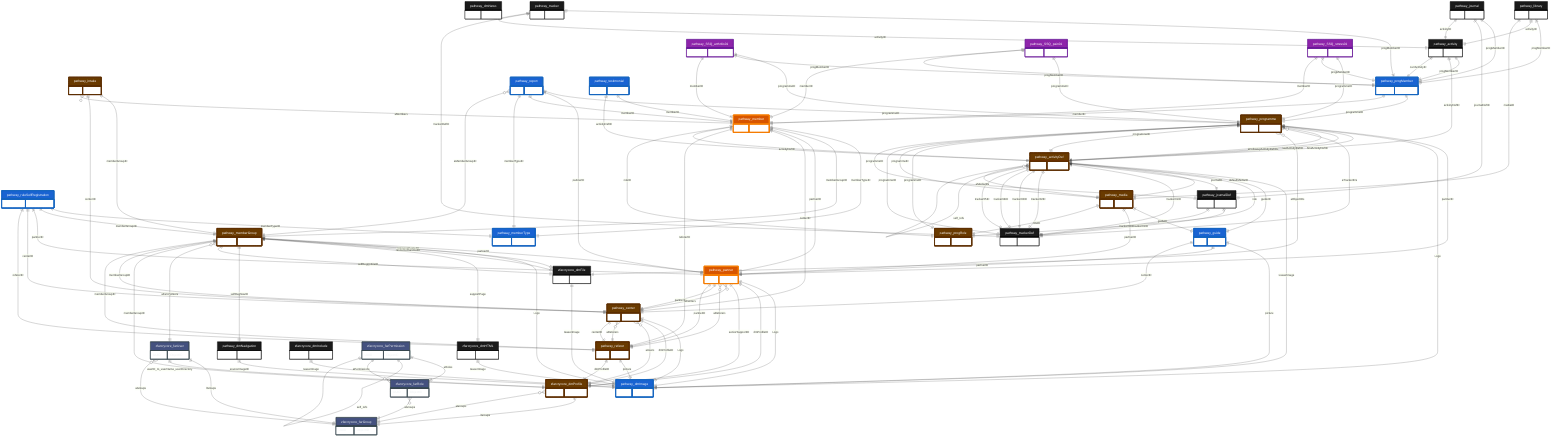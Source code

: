 erDiagram
    %% Parameters:
%%   Focus: partner,member
%%   Domains: provider, participant, pathway, site
%%   Chart Type: ER
    "pathway_ruleSelfRegistration" {
        UUID ObjectID
    }

    "pathway_dmImage" {
        UUID ObjectID
    }

    "pathway_dmNavigation" {
        UUID ObjectID
    }

    "pathway_dmNews" {
        UUID ObjectID
    }

    "pathway_activity" {
        UUID ObjectID
    }

    "pathway_activityDef" {
        UUID ObjectID
    }

    "pathway_center" {
        UUID ObjectID
    }

    "pathway_guide" {
        UUID ObjectID
    }

    "pathway_intake" {
        UUID ObjectID
    }

    "pathway_journal" {
        UUID ObjectID
    }

    "pathway_journalDef" {
        UUID ObjectID
    }

    "pathway_library" {
        UUID ObjectID
    }

    "pathway_media" {
        UUID ObjectID
    }

    "pathway_member" {
        UUID ObjectID
    }

    "pathway_memberGroup" {
        UUID ObjectID
    }

    "pathway_memberType" {
        UUID ObjectID
    }

    "pathway_partner" {
        UUID ObjectID
    }

    "pathway_progMember" {
        UUID ObjectID
    }

    "pathway_programme" {
        UUID ObjectID
    }

    "pathway_progRole" {
        UUID ObjectID
    }

    "pathway_referer" {
        UUID ObjectID
    }

    "pathway_report" {
        UUID ObjectID
    }

    "pathway_SSQ_arthritis01" {
        UUID ObjectID
    }

    "pathway_SSQ_pain01" {
        UUID ObjectID
    }

    "pathway_SSQ_stress01" {
        UUID ObjectID
    }

    "pathway_testimonial" {
        UUID ObjectID
    }

    "pathway_tracker" {
        UUID ObjectID
    }

    "pathway_trackerDef" {
        UUID ObjectID
    }

    "zfarcrycore_dmFile" {
        UUID ObjectID
    }

    "zfarcrycore_dmHTML" {
        UUID ObjectID
    }

    "zfarcrycore_dmInclude" {
        UUID ObjectID
    }

    "zfarcrycore_dmProfile" {
        UUID ObjectID
    }

    "zfarcrycore_farGroup" {
        UUID ObjectID
    }

    "zfarcrycore_farPermission" {
        UUID ObjectID
    }

    "zfarcrycore_farRole" {
        UUID ObjectID
    }

    "zfarcrycore_farUser" {
        UUID ObjectID
    }

    %% Direct FK Relationships
    "pathway_ruleSelfRegistration" ||--|| "pathway_memberType" : memberTypeID
    "pathway_ruleSelfRegistration" ||--|| "pathway_memberGroup" : memberGroupID
    "pathway_ruleSelfRegistration" ||--|| "pathway_partner" : partnerID
    "pathway_ruleSelfRegistration" ||--|| "pathway_center" : centerID
    "pathway_ruleSelfRegistration" ||--|| "pathway_referer" : refererID
    "pathway_dmNavigation" ||--|| "pathway_dmImage" : sourceImageID
    "pathway_activity" ||--|| "pathway_progMember" : progMemberID
    "pathway_activity" ||--|| "pathway_activityDef" : activityDefID
    "pathway_activityDef" ||--|| "pathway_programme" : programmeID
    "pathway_activityDef" ||--|| "pathway_dmImage" : teaserImage
    "pathway_activityDef" ||--|| "pathway_guide" : guideID
    "pathway_activityDef" ||--|| "pathway_progRole" : role
    "pathway_activityDef" ||--|| "pathway_media" : defaultMediaID
    "pathway_activityDef" ||--|| "pathway_journalDef" : journalID
    "pathway_activityDef" ||--|| "pathway_trackerDef" : tracker01ID
    "pathway_activityDef" ||--|| "pathway_trackerDef" : tracker02ID
    "pathway_activityDef" ||--|| "pathway_trackerDef" : tracker03ID
    "pathway_activityDef" ||--|| "pathway_trackerDef" : tracker04ID
    "pathway_activityDef" ||--|| "pathway_trackerDef" : tracker05ID
    "pathway_center" ||--|| "pathway_dmImage" : Logo
    "pathway_center" ||--|| "zfarcrycore_dmProfile" : dmProfileID
    "pathway_center" ||--|| "pathway_partner" : partnerID
    "pathway_center" ||--|| "pathway_memberGroup" : memberGroupID
    "pathway_guide" ||--|| "pathway_dmImage" : picture
    "pathway_guide" ||--|| "pathway_partner" : partnerID
    "pathway_guide" ||--|| "pathway_center" : centerID
    "pathway_intake" ||--|| "pathway_memberGroup" : memberGroupID
    "pathway_intake" ||--|| "pathway_center" : centerID
    "pathway_journal" ||--|| "pathway_progMember" : progMemberID
    "pathway_journal" ||--|| "pathway_journalDef" : journalDefID
    "pathway_journal" ||--|| "pathway_activity" : activityID
    "pathway_journalDef" ||--|| "pathway_trackerDef" : tracker01ID
    "pathway_journalDef" ||--|| "pathway_trackerDef" : tracker02ID
    "pathway_journalDef" ||--|| "pathway_programme" : programmeID
    "pathway_library" ||--|| "pathway_progMember" : progMemberID
    "pathway_library" ||--|| "pathway_activity" : activityID
    "pathway_library" ||--|| "pathway_media" : mediaID
    "pathway_media" ||--|| "pathway_guide" : guideID
    "pathway_media" ||--|| "pathway_partner" : partnerID
    "pathway_media" ||--|| "pathway_programme" : programmeID
    "pathway_media" ||--|| "pathway_progRole" : roleID
    "pathway_member" ||--|| "pathway_memberType" : memberTypeID
    "pathway_member" ||--|| "pathway_memberGroup" : memberGroupID
    "pathway_member" ||--|| "pathway_partner" : partnerID
    "pathway_member" ||--|| "pathway_center" : centerID
    "pathway_member" ||--|| "pathway_referer" : refererID
    "pathway_member" ||--|| "pathway_activityDef" : activityDefID
    "pathway_member" ||--|| "pathway_progRole" : roleID
    "pathway_memberGroup" ||--|| "pathway_partner" : partnerID
    "pathway_memberGroup" ||--|| "pathway_dmImage" : Logo
    "pathway_memberGroup" ||--|| "zfarcrycore_dmFile" : resourcePosterID
    "pathway_memberGroup" ||--|| "zfarcrycore_dmFile" : resourceHandoutID
    "pathway_memberGroup" ||--|| "zfarcrycore_dmHTML" : supportPage
    "pathway_memberGroup" ||--|| "pathway_dmNavigation" : selfRegNavID
    "pathway_memberGroup" ||--|| "zfarcrycore_dmFile" : selfRegQrFileID
    "pathway_partner" ||--|| "pathway_dmImage" : Logo
    "pathway_partner" ||--|| "zfarcrycore_dmProfile" : dmProfileID
    "pathway_partner" ||--|| "zfarcrycore_dmProfile" : seniorSupportID
    "pathway_progMember" ||--|| "pathway_programme" : programmeID
    "pathway_progMember" ||--|| "pathway_member" : memberID
    "pathway_progMember" ||--|| "pathway_activity" : currActivityID
    "pathway_programme" ||--|| "pathway_partner" : partnerID
    "pathway_programme" ||--|| "pathway_dmImage" : Logo
    "pathway_programme" ||--|| "pathway_activityDef" : firstActivityDefID
    "pathway_programme" ||--|| "pathway_activityDef" : lastActivityDefID
    "pathway_progRole" ||--|| "pathway_programme" : programmeID
    "pathway_referer" ||--|| "pathway_dmImage" : picture
    "pathway_referer" ||--|| "zfarcrycore_dmProfile" : dmProfileID
    "pathway_referer" ||--|| "pathway_partner" : partnerID
    "pathway_referer" ||--|| "pathway_memberGroup" : memberGroupID
    "pathway_referer" ||--|| "pathway_center" : centerID
    "pathway_report" ||--|| "pathway_programme" : programmeID
    "pathway_report" ||--|| "pathway_partner" : partnerID
    "pathway_report" ||--|| "pathway_member" : memberID
    "pathway_report" ||--|| "pathway_memberType" : memberTypeID
    "pathway_SSQ_arthritis01" ||--|| "pathway_programme" : programmeID
    "pathway_SSQ_arthritis01" ||--|| "pathway_progMember" : progMemberID
    "pathway_SSQ_arthritis01" ||--|| "pathway_member" : memberID
    "pathway_SSQ_pain01" ||--|| "pathway_programme" : programmeID
    "pathway_SSQ_pain01" ||--|| "pathway_progMember" : progMemberID
    "pathway_SSQ_pain01" ||--|| "pathway_member" : memberID
    "pathway_SSQ_stress01" ||--|| "pathway_programme" : programmeID
    "pathway_SSQ_stress01" ||--|| "pathway_progMember" : progMemberID
    "pathway_SSQ_stress01" ||--|| "pathway_member" : memberID
    "pathway_testimonial" ||--|| "pathway_member" : memberID
    "pathway_testimonial" ||--|| "pathway_activityDef" : activityDefID
    "pathway_tracker" ||--|| "pathway_progMember" : progMemberID
    "pathway_tracker" ||--|| "pathway_trackerDef" : trackerDefID
    "pathway_tracker" ||--|| "pathway_activity" : activityID
    "pathway_trackerDef" ||--|| "pathway_programme" : programmeID
    "zfarcrycore_dmFile" ||--|| "pathway_dmImage" : teaserImage
    "zfarcrycore_dmHTML" ||--|| "pathway_dmImage" : teaserImage
    "zfarcrycore_dmInclude" ||--|| "pathway_dmImage" : teaserImage
    "zfarcrycore_dmProfile" ||--|| "pathway_memberGroup" : memberGroupID
    "zfarcrycore_dmProfile" ||--|| "zfarcrycore_farGroup" : lGroups
    "zfarcrycore_farPermission" ||--|| "zfarcrycore_farRole" : aRoles
    "zfarcrycore_farUser" ||--|| "zfarcrycore_farGroup" : lGroups
    %% End Direct FK Relationships

    %% Special Joins
    "zfarcrycore_farUser" ||--|| "zfarcrycore_dmProfile" : userID_to_userName_userDirectory
    %% End Special Joins

    %% Self-Referencing Relationships for farPermission
    %% Self-refs include: aRelatedtypes
    "zfarcrycore_farPermission" ||--|| "zfarcrycore_farPermission" : self_refs
    %% End Self-Referencing Relationships for farPermission

    %% Self-Referencing Relationships for activityDef
    %% Self-refs include: onEndID, aCuePointActivities, aInteract1Activities, aInteract2Activities, aInteract3Activities, aInteract4Activities, aInteract5Activities
    "pathway_activityDef" ||--|| "pathway_activityDef" : self_refs
    %% End Self-Referencing Relationships for activityDef

    %% Join Table Relationships
    "pathway_activityDef" }o--|| "pathway_media" : aMediaIDs
    "pathway_center" }o--|| "zfarcrycore_dmProfile" : aUsers
    "pathway_center" }o--|| "pathway_referer" : aReferers
    "pathway_intake" }o--|| "pathway_member" : aMembers
    "pathway_memberGroup" }o--|| "zfarcrycore_farUser" : aFarcryUsers
    "pathway_partner" }o--|| "pathway_center" : aCenters
    "pathway_partner" }o--|| "pathway_referer" : aReferers
    "pathway_programme" }o--|| "pathway_activityDef" : aFollowupActivityDefIDs
    "pathway_programme" }o--|| "pathway_trackerDef" : aTrackerIDs
    "pathway_programme" }o--|| "zfarcrycore_dmFile" : aObjectIDs
    "pathway_report" }o--|| "pathway_memberGroup" : aMemberGroupID
    "zfarcrycore_dmProfile" }o--|| "zfarcrycore_farGroup" : aGroups
    "zfarcrycore_farRole" }o--|| "zfarcrycore_farGroup" : aGroups
    "zfarcrycore_farRole" }o--|| "zfarcrycore_farPermission" : aPermissions
    "zfarcrycore_farUser" }o--|| "zfarcrycore_farGroup" : aGroups
    %% End Join Table Relationships


    %% Entity Styling
    style pathway_ruleSelfRegistration fill:#1963d2,stroke:#1565c0,stroke-width:4px,color:#fff
    style pathway_dmImage fill:#1963d2,stroke:#1565c0,stroke-width:4px,color:#fff
    style pathway_dmNavigation fill:#1a1a1a,stroke:#0d0d0d,stroke-width:1px,color:#fff
    style pathway_dmNews fill:#1a1a1a,stroke:#0d0d0d,stroke-width:1px,color:#fff
    style pathway_activity fill:#1a1a1a,stroke:#0d0d0d,stroke-width:1px,color:#fff
    style pathway_activityDef fill:#693a00,stroke:#5d2e00,stroke-width:4px,color:#fff
    style pathway_center fill:#693a00,stroke:#5d2e00,stroke-width:4px,color:#fff
    style pathway_guide fill:#1963d2,stroke:#1565c0,stroke-width:4px,color:#fff
    style pathway_intake fill:#693a00,stroke:#5d2e00,stroke-width:4px,color:#fff
    style pathway_journal fill:#1a1a1a,stroke:#0d0d0d,stroke-width:1px,color:#fff
    style pathway_journalDef fill:#1a1a1a,stroke:#0d0d0d,stroke-width:1px,color:#fff
    style pathway_library fill:#1a1a1a,stroke:#0d0d0d,stroke-width:1px,color:#fff
    style pathway_media fill:#693a00,stroke:#5d2e00,stroke-width:4px,color:#fff
    style pathway_member fill:#d75500,stroke:#f57c00,stroke-width:4px,color:#fff
    style pathway_memberGroup fill:#693a00,stroke:#5d2e00,stroke-width:4px,color:#fff
    style pathway_memberType fill:#1963d2,stroke:#1565c0,stroke-width:4px,color:#fff
    style pathway_partner fill:#d75500,stroke:#f57c00,stroke-width:4px,color:#fff
    style pathway_progMember fill:#1963d2,stroke:#1565c0,stroke-width:4px,color:#fff
    style pathway_programme fill:#693a00,stroke:#5d2e00,stroke-width:4px,color:#fff
    style pathway_progRole fill:#693a00,stroke:#5d2e00,stroke-width:4px,color:#fff
    style pathway_referer fill:#693a00,stroke:#5d2e00,stroke-width:4px,color:#fff
    style pathway_report fill:#1963d2,stroke:#1565c0,stroke-width:4px,color:#fff
    style pathway_SSQ_arthritis01 fill:#8e24aa,stroke:#6a1b9a,stroke-width:2px,color:#fff
    style pathway_SSQ_pain01 fill:#8e24aa,stroke:#6a1b9a,stroke-width:2px,color:#fff
    style pathway_SSQ_stress01 fill:#8e24aa,stroke:#6a1b9a,stroke-width:2px,color:#fff
    style pathway_testimonial fill:#1963d2,stroke:#1565c0,stroke-width:4px,color:#fff
    style pathway_tracker fill:#1a1a1a,stroke:#0d0d0d,stroke-width:1px,color:#fff
    style pathway_trackerDef fill:#1a1a1a,stroke:#0d0d0d,stroke-width:1px,color:#fff
    style zfarcrycore_dmFile fill:#1a1a1a,stroke:#0d0d0d,stroke-width:1px,color:#fff
    style zfarcrycore_dmHTML fill:#1a1a1a,stroke:#0d0d0d,stroke-width:1px,color:#fff
    style zfarcrycore_dmInclude fill:#1a1a1a,stroke:#0d0d0d,stroke-width:1px,color:#fff
    style zfarcrycore_dmProfile fill:#693a00,stroke:#5d2e00,stroke-width:4px,color:#fff
    style zfarcrycore_farGroup fill:#44517f,stroke:#37474f,stroke-width:2px,color:#eceff1
    style zfarcrycore_farPermission fill:#44517f,stroke:#37474f,stroke-width:2px,color:#eceff1
    style zfarcrycore_farRole fill:#44517f,stroke:#37474f,stroke-width:2px,color:#eceff1
    style zfarcrycore_farUser fill:#44517f,stroke:#37474f,stroke-width:2px,color:#eceff1